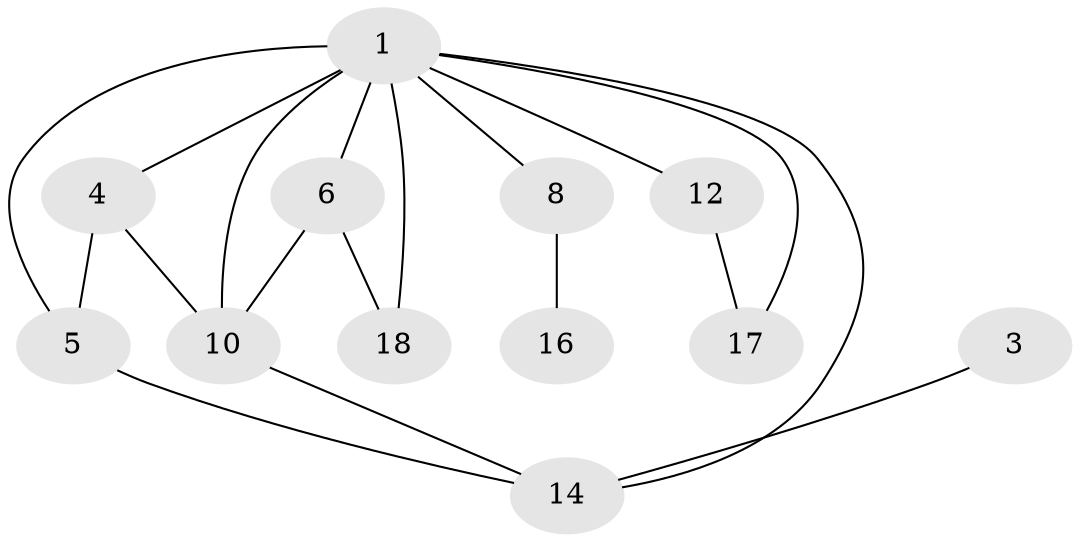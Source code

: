 // original degree distribution, {4: 0.14035087719298245, 0: 0.08771929824561403, 7: 0.07017543859649122, 1: 0.19298245614035087, 2: 0.24561403508771928, 5: 0.05263157894736842, 6: 0.03508771929824561, 3: 0.17543859649122806}
// Generated by graph-tools (version 1.1) at 2025/47/03/04/25 22:47:58]
// undirected, 12 vertices, 18 edges
graph export_dot {
  node [color=gray90,style=filled];
  1;
  3;
  4;
  5;
  6;
  8;
  10;
  12;
  14;
  16;
  17;
  18;
  1 -- 4 [weight=2.0];
  1 -- 5 [weight=1.0];
  1 -- 6 [weight=2.0];
  1 -- 8 [weight=3.0];
  1 -- 10 [weight=2.0];
  1 -- 12 [weight=1.0];
  1 -- 14 [weight=1.0];
  1 -- 17 [weight=1.0];
  1 -- 18 [weight=1.0];
  3 -- 14 [weight=1.0];
  4 -- 5 [weight=1.0];
  4 -- 10 [weight=1.0];
  5 -- 14 [weight=1.0];
  6 -- 10 [weight=1.0];
  6 -- 18 [weight=1.0];
  8 -- 16 [weight=1.0];
  10 -- 14 [weight=1.0];
  12 -- 17 [weight=1.0];
}
